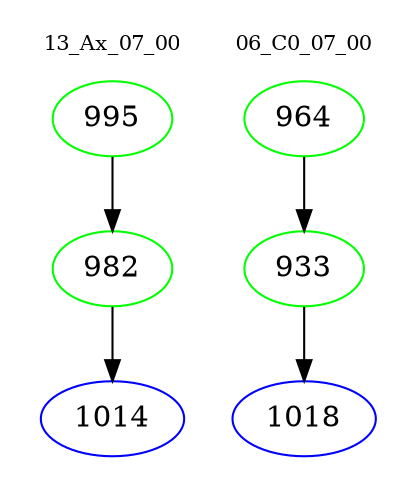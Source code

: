 digraph{
subgraph cluster_0 {
color = white
label = "13_Ax_07_00";
fontsize=10;
T0_995 [label="995", color="green"]
T0_995 -> T0_982 [color="black"]
T0_982 [label="982", color="green"]
T0_982 -> T0_1014 [color="black"]
T0_1014 [label="1014", color="blue"]
}
subgraph cluster_1 {
color = white
label = "06_C0_07_00";
fontsize=10;
T1_964 [label="964", color="green"]
T1_964 -> T1_933 [color="black"]
T1_933 [label="933", color="green"]
T1_933 -> T1_1018 [color="black"]
T1_1018 [label="1018", color="blue"]
}
}
